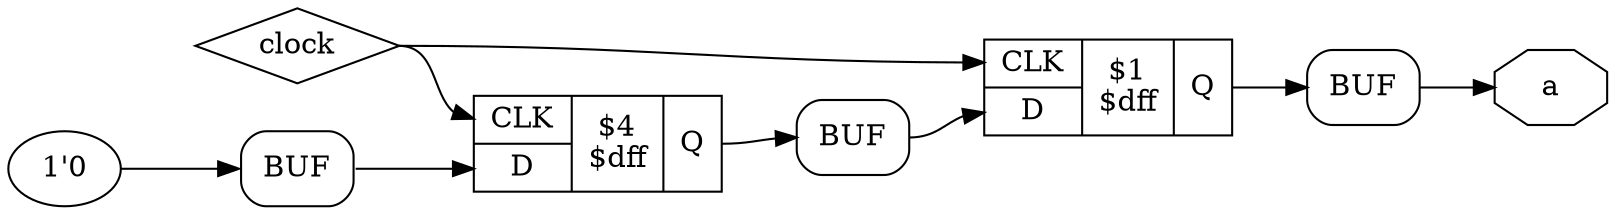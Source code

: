 digraph "" {
label="";
rankdir="LR";
remincross=true;
n5 [ shape=diamond, label="clock", color="black", fontcolor="black" ];
n6 [ shape=octagon, label="a", color="black", fontcolor="black" ];
c10 [ shape=record, label="{{<p7> CLK|<p8> D}|$4\n$dff|{<p9> Q}}" ];
c11 [ shape=record, label="{{<p7> CLK|<p8> D}|$1\n$dff|{<p9> Q}}" ];
v0 [ label="1'0" ];
x1 [shape=box, style=rounded, label="BUF"];
x2 [shape=box, style=rounded, label="BUF"];
x3 [shape=box, style=rounded, label="BUF"];
x1:e:e -> c10:p8:w [color="black", label=""];
c10:p9:e -> x2:w:w [color="black", label=""];
x2:e:e -> c11:p8:w [color="black", label=""];
c11:p9:e -> x3:w:w [color="black", label=""];
n5:e -> c10:p7:w [color="black", label=""];
n5:e -> c11:p7:w [color="black", label=""];
x3:e:e -> n6:w [color="black", label=""];
v0:e -> x1:w:w [color="black", label=""];
}
